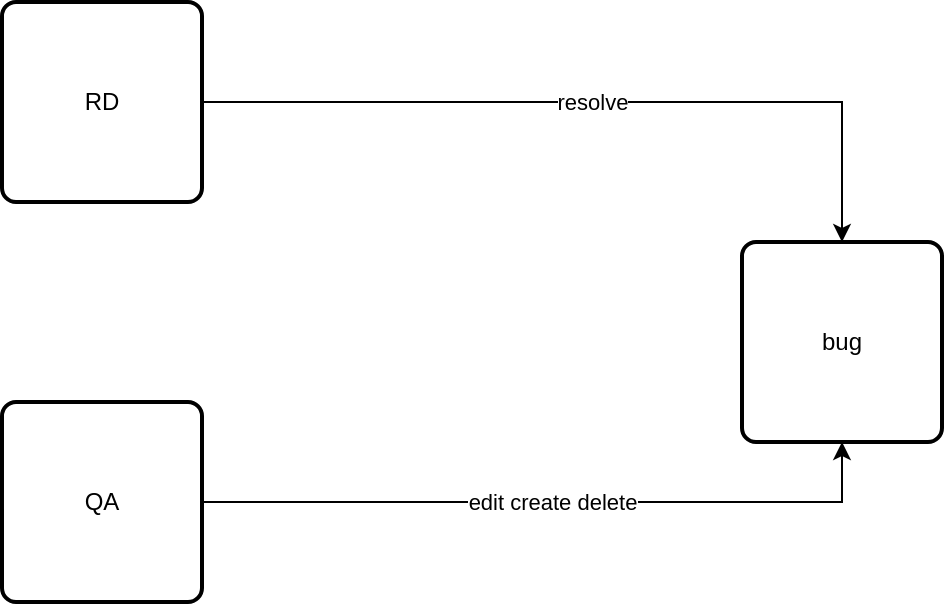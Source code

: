 <mxfile version="15.4.0" type="device" pages="2"><diagram id="MhKRfGpeZ9L78dbW7r8l" name="Phase I"><mxGraphModel dx="1089" dy="810" grid="1" gridSize="10" guides="1" tooltips="1" connect="1" arrows="1" fold="1" page="1" pageScale="1" pageWidth="827" pageHeight="1169" math="0" shadow="0"><root><mxCell id="0"/><mxCell id="1" parent="0"/><mxCell id="VvB3BKmwD6ywVOaOTHZS-5" value="resolve" style="edgeStyle=orthogonalEdgeStyle;rounded=0;orthogonalLoop=1;jettySize=auto;html=1;exitX=1;exitY=0.5;exitDx=0;exitDy=0;" edge="1" parent="1" source="VvB3BKmwD6ywVOaOTHZS-1" target="VvB3BKmwD6ywVOaOTHZS-4"><mxGeometry relative="1" as="geometry"/></mxCell><mxCell id="VvB3BKmwD6ywVOaOTHZS-1" value="RD" style="rounded=1;whiteSpace=wrap;html=1;absoluteArcSize=1;arcSize=14;strokeWidth=2;" vertex="1" parent="1"><mxGeometry x="70" y="70" width="100" height="100" as="geometry"/></mxCell><mxCell id="VvB3BKmwD6ywVOaOTHZS-6" value="edit create delete" style="edgeStyle=orthogonalEdgeStyle;rounded=0;orthogonalLoop=1;jettySize=auto;html=1;exitX=1;exitY=0.5;exitDx=0;exitDy=0;entryX=0.5;entryY=1;entryDx=0;entryDy=0;" edge="1" parent="1" source="VvB3BKmwD6ywVOaOTHZS-2" target="VvB3BKmwD6ywVOaOTHZS-4"><mxGeometry relative="1" as="geometry"/></mxCell><mxCell id="VvB3BKmwD6ywVOaOTHZS-2" value="QA" style="rounded=1;whiteSpace=wrap;html=1;absoluteArcSize=1;arcSize=14;strokeWidth=2;" vertex="1" parent="1"><mxGeometry x="70" y="270" width="100" height="100" as="geometry"/></mxCell><mxCell id="VvB3BKmwD6ywVOaOTHZS-4" value="bug" style="rounded=1;whiteSpace=wrap;html=1;absoluteArcSize=1;arcSize=14;strokeWidth=2;" vertex="1" parent="1"><mxGeometry x="440" y="190" width="100" height="100" as="geometry"/></mxCell></root></mxGraphModel></diagram><diagram id="_6HRG0eA6hi5wu819u_F" name="Phase II"><mxGraphModel dx="1089" dy="1979" grid="1" gridSize="10" guides="1" tooltips="1" connect="1" arrows="1" fold="1" page="1" pageScale="1" pageWidth="827" pageHeight="1169" math="0" shadow="0"><root><mxCell id="1DA-_YJ0juGatnWvXBmt-0"/><mxCell id="1DA-_YJ0juGatnWvXBmt-1" parent="1DA-_YJ0juGatnWvXBmt-0"/><mxCell id="k3dJBjc5UHC79d-E2TYG-9" value="resolve" style="edgeStyle=orthogonalEdgeStyle;rounded=0;orthogonalLoop=1;jettySize=auto;html=1;exitX=1;exitY=0.5;exitDx=0;exitDy=0;" edge="1" parent="1DA-_YJ0juGatnWvXBmt-1" source="k3dJBjc5UHC79d-E2TYG-1" target="k3dJBjc5UHC79d-E2TYG-4"><mxGeometry relative="1" as="geometry"/></mxCell><mxCell id="k3dJBjc5UHC79d-E2TYG-11" value="read only" style="edgeStyle=orthogonalEdgeStyle;rounded=0;orthogonalLoop=1;jettySize=auto;html=1;exitX=1;exitY=0.5;exitDx=0;exitDy=0;entryX=0.5;entryY=0;entryDx=0;entryDy=0;" edge="1" parent="1DA-_YJ0juGatnWvXBmt-1" source="k3dJBjc5UHC79d-E2TYG-1" target="k3dJBjc5UHC79d-E2TYG-5"><mxGeometry x="0.333" relative="1" as="geometry"><Array as="points"><mxPoint x="370" y="120"/><mxPoint x="370" y="260"/><mxPoint x="500" y="260"/></Array><mxPoint as="offset"/></mxGeometry></mxCell><mxCell id="k3dJBjc5UHC79d-E2TYG-14" value="resolve" style="edgeStyle=orthogonalEdgeStyle;rounded=0;orthogonalLoop=1;jettySize=auto;html=1;exitX=0.5;exitY=0;exitDx=0;exitDy=0;entryX=0;entryY=0.5;entryDx=0;entryDy=0;" edge="1" parent="1DA-_YJ0juGatnWvXBmt-1" source="k3dJBjc5UHC79d-E2TYG-1" target="k3dJBjc5UHC79d-E2TYG-6"><mxGeometry x="0.208" relative="1" as="geometry"><Array as="points"><mxPoint x="120" y="50"/><mxPoint x="350" y="50"/><mxPoint x="350" y="-70"/></Array><mxPoint as="offset"/></mxGeometry></mxCell><mxCell id="k3dJBjc5UHC79d-E2TYG-1" value="RD" style="rounded=1;whiteSpace=wrap;html=1;absoluteArcSize=1;arcSize=14;strokeWidth=2;" vertex="1" parent="1DA-_YJ0juGatnWvXBmt-1"><mxGeometry x="70" y="70" width="100" height="100" as="geometry"/></mxCell><mxCell id="k3dJBjc5UHC79d-E2TYG-10" value="create resolve" style="edgeStyle=orthogonalEdgeStyle;rounded=0;orthogonalLoop=1;jettySize=auto;html=1;exitX=1;exitY=0.5;exitDx=0;exitDy=0;entryX=0;entryY=0.5;entryDx=0;entryDy=0;" edge="1" parent="1DA-_YJ0juGatnWvXBmt-1" source="k3dJBjc5UHC79d-E2TYG-3" target="k3dJBjc5UHC79d-E2TYG-5"><mxGeometry relative="1" as="geometry"/></mxCell><mxCell id="k3dJBjc5UHC79d-E2TYG-3" value="QA" style="rounded=1;whiteSpace=wrap;html=1;absoluteArcSize=1;arcSize=14;strokeWidth=2;" vertex="1" parent="1DA-_YJ0juGatnWvXBmt-1"><mxGeometry x="70" y="270" width="100" height="100" as="geometry"/></mxCell><mxCell id="k3dJBjc5UHC79d-E2TYG-4" value="bug" style="rounded=1;whiteSpace=wrap;html=1;absoluteArcSize=1;arcSize=14;strokeWidth=2;" vertex="1" parent="1DA-_YJ0juGatnWvXBmt-1"><mxGeometry x="450" y="70" width="100" height="100" as="geometry"/></mxCell><mxCell id="k3dJBjc5UHC79d-E2TYG-5" value="test case" style="rounded=1;whiteSpace=wrap;html=1;absoluteArcSize=1;arcSize=14;strokeWidth=2;" vertex="1" parent="1DA-_YJ0juGatnWvXBmt-1"><mxGeometry x="450" y="270" width="100" height="100" as="geometry"/></mxCell><mxCell id="k3dJBjc5UHC79d-E2TYG-6" value="&lt;span style=&quot;color: rgb(32 , 33 , 36) ; font-family: &amp;#34;roboto&amp;#34; , &amp;#34;arial&amp;#34; , sans-serif ; font-size: 14px ; letter-spacing: 0.2px ; background-color: rgb(255 , 255 , 255)&quot;&gt;Feature Request&lt;/span&gt;" style="rounded=1;whiteSpace=wrap;html=1;absoluteArcSize=1;arcSize=14;strokeWidth=2;" vertex="1" parent="1DA-_YJ0juGatnWvXBmt-1"><mxGeometry x="460" y="-120" width="100" height="100" as="geometry"/></mxCell><mxCell id="k3dJBjc5UHC79d-E2TYG-12" value="create" style="edgeStyle=orthogonalEdgeStyle;rounded=0;orthogonalLoop=1;jettySize=auto;html=1;exitX=1;exitY=0.5;exitDx=0;exitDy=0;" edge="1" parent="1DA-_YJ0juGatnWvXBmt-1" source="k3dJBjc5UHC79d-E2TYG-7" target="k3dJBjc5UHC79d-E2TYG-6"><mxGeometry relative="1" as="geometry"/></mxCell><mxCell id="k3dJBjc5UHC79d-E2TYG-19" value="readonly" style="edgeStyle=orthogonalEdgeStyle;rounded=0;orthogonalLoop=1;jettySize=auto;html=1;exitX=0;exitY=0.5;exitDx=0;exitDy=0;" edge="1" parent="1DA-_YJ0juGatnWvXBmt-1" source="k3dJBjc5UHC79d-E2TYG-7" target="k3dJBjc5UHC79d-E2TYG-5"><mxGeometry x="0.588" relative="1" as="geometry"><Array as="points"><mxPoint x="50" y="-70"/><mxPoint x="50" y="400"/><mxPoint x="500" y="400"/></Array><mxPoint as="offset"/></mxGeometry></mxCell><mxCell id="k3dJBjc5UHC79d-E2TYG-7" value="PM" style="rounded=1;whiteSpace=wrap;html=1;absoluteArcSize=1;arcSize=14;strokeWidth=2;" vertex="1" parent="1DA-_YJ0juGatnWvXBmt-1"><mxGeometry x="70" y="-120" width="100" height="100" as="geometry"/></mxCell><mxCell id="k3dJBjc5UHC79d-E2TYG-15" style="edgeStyle=orthogonalEdgeStyle;rounded=0;orthogonalLoop=1;jettySize=auto;html=1;exitX=1;exitY=0.5;exitDx=0;exitDy=0;entryX=0.575;entryY=0.995;entryDx=0;entryDy=0;entryPerimeter=0;" edge="1" parent="1DA-_YJ0juGatnWvXBmt-1" source="k3dJBjc5UHC79d-E2TYG-8" target="k3dJBjc5UHC79d-E2TYG-5"><mxGeometry relative="1" as="geometry"/></mxCell><mxCell id="k3dJBjc5UHC79d-E2TYG-16" style="edgeStyle=orthogonalEdgeStyle;rounded=0;orthogonalLoop=1;jettySize=auto;html=1;exitX=1;exitY=0.5;exitDx=0;exitDy=0;entryX=1.01;entryY=0.435;entryDx=0;entryDy=0;entryPerimeter=0;" edge="1" parent="1DA-_YJ0juGatnWvXBmt-1" source="k3dJBjc5UHC79d-E2TYG-8" target="k3dJBjc5UHC79d-E2TYG-4"><mxGeometry relative="1" as="geometry"/></mxCell><mxCell id="k3dJBjc5UHC79d-E2TYG-17" value="control all" style="edgeLabel;html=1;align=center;verticalAlign=middle;resizable=0;points=[];" vertex="1" connectable="0" parent="k3dJBjc5UHC79d-E2TYG-16"><mxGeometry x="-0.723" y="3" relative="1" as="geometry"><mxPoint y="1" as="offset"/></mxGeometry></mxCell><mxCell id="k3dJBjc5UHC79d-E2TYG-18" style="edgeStyle=orthogonalEdgeStyle;rounded=0;orthogonalLoop=1;jettySize=auto;html=1;exitX=1;exitY=0.5;exitDx=0;exitDy=0;entryX=1;entryY=0.5;entryDx=0;entryDy=0;" edge="1" parent="1DA-_YJ0juGatnWvXBmt-1" source="k3dJBjc5UHC79d-E2TYG-8" target="k3dJBjc5UHC79d-E2TYG-6"><mxGeometry relative="1" as="geometry"><Array as="points"><mxPoint x="570" y="510"/><mxPoint x="570" y="-70"/></Array></mxGeometry></mxCell><mxCell id="k3dJBjc5UHC79d-E2TYG-8" value="&lt;span style=&quot;color: rgb(32 , 33 , 36) ; font-family: &amp;#34;roboto&amp;#34; , &amp;#34;arial&amp;#34; , sans-serif ; font-size: 14px ; letter-spacing: 0.2px ; background-color: rgb(255 , 255 , 255)&quot;&gt;Administrator&lt;/span&gt;" style="rounded=1;whiteSpace=wrap;html=1;absoluteArcSize=1;arcSize=14;strokeWidth=2;" vertex="1" parent="1DA-_YJ0juGatnWvXBmt-1"><mxGeometry x="70" y="460" width="100" height="100" as="geometry"/></mxCell></root></mxGraphModel></diagram></mxfile>
